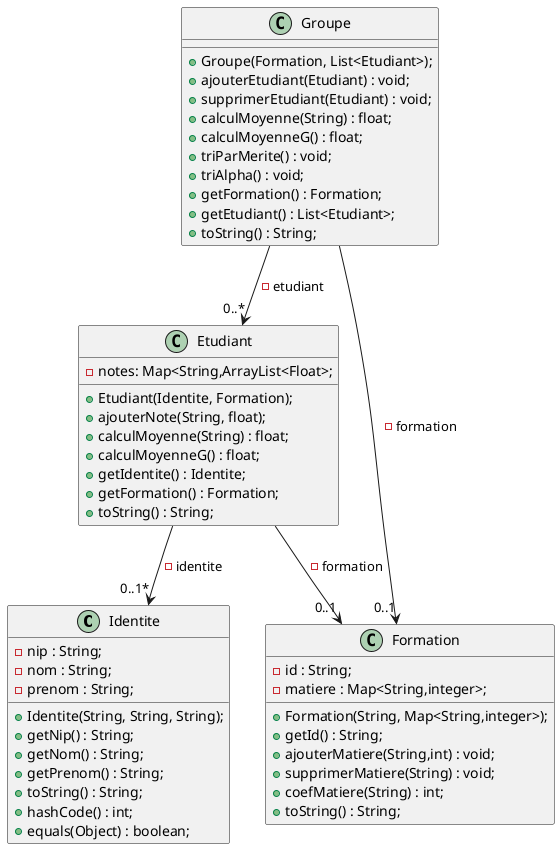 @startuml

'''classes 

class Identite{

    - nip : String;
    - nom : String;
    - prenom : String;

    + Identite(String, String, String);
    + getNip() : String;
    + getNom() : String;
    + getPrenom() : String;
    + toString() : String;
    + hashCode() : int;
    + equals(Object) : boolean;

}

class Etudiant{

    - notes: Map<String,ArrayList<Float>;

    + Etudiant(Identite, Formation);
    + ajouterNote(String, float);
    + calculMoyenne(String) : float;
    + calculMoyenneG() : float;
    + getIdentite() : Identite;
    + getFormation() : Formation;
    + toString() : String;


}

class Formation{

    - id : String;
    - matiere : Map<String,integer>;
    
    + Formation(String, Map<String,integer>);
    + getId() : String;
    + ajouterMatiere(String,int) : void;
    + supprimerMatiere(String) : void;
    + coefMatiere(String) : int;
    + toString() : String;

}

class Groupe{

    + Groupe(Formation, List<Etudiant>);
    + ajouterEtudiant(Etudiant) : void;
    + supprimerEtudiant(Etudiant) : void;
    + calculMoyenne(String) : float;
    + calculMoyenneG() : float;
    + triParMerite() : void;
    + triAlpha() : void;
    + getFormation() : Formation;
    + getEtudiant() : List<Etudiant>;
    + toString() : String;
}

'''liaisons
Etudiant  --> "0..1*" Identite : -identite
Etudiant  --> "0..1" Formation : -formation
Groupe  --> "0..*" Etudiant : -etudiant
Groupe  --> "0..1" Formation : -formation




@enduml
